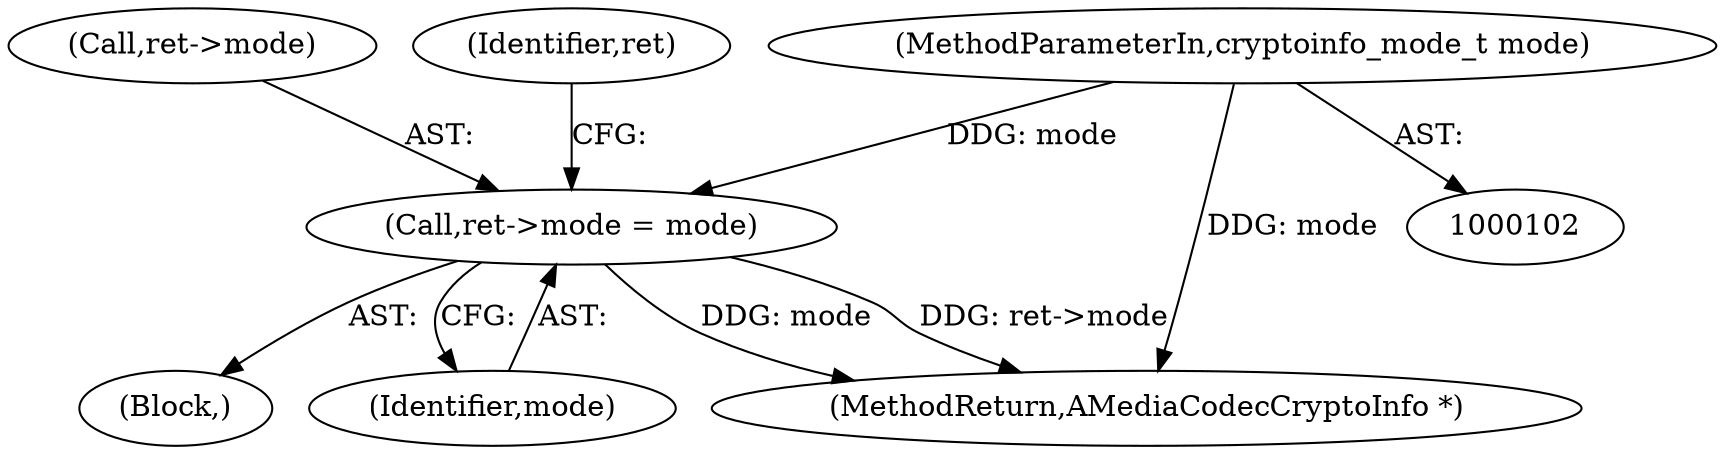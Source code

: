 digraph "0_Android_2b4667baa5a2badbdfec1794156ee17d4afef37c@pointer" {
"1000155" [label="(Call,ret->mode = mode)"];
"1000106" [label="(MethodParameterIn,cryptoinfo_mode_t mode)"];
"1000106" [label="(MethodParameterIn,cryptoinfo_mode_t mode)"];
"1000155" [label="(Call,ret->mode = mode)"];
"1000109" [label="(Block,)"];
"1000156" [label="(Call,ret->mode)"];
"1000159" [label="(Identifier,mode)"];
"1000212" [label="(MethodReturn,AMediaCodecCryptoInfo *)"];
"1000163" [label="(Identifier,ret)"];
"1000155" -> "1000109"  [label="AST: "];
"1000155" -> "1000159"  [label="CFG: "];
"1000156" -> "1000155"  [label="AST: "];
"1000159" -> "1000155"  [label="AST: "];
"1000163" -> "1000155"  [label="CFG: "];
"1000155" -> "1000212"  [label="DDG: mode"];
"1000155" -> "1000212"  [label="DDG: ret->mode"];
"1000106" -> "1000155"  [label="DDG: mode"];
"1000106" -> "1000102"  [label="AST: "];
"1000106" -> "1000212"  [label="DDG: mode"];
}
